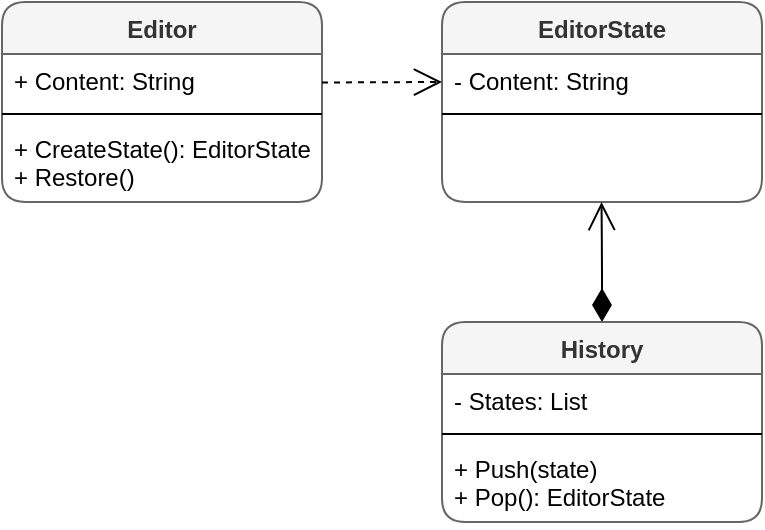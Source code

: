 <mxfile version="14.3.1" type="device"><diagram id="WgX2kmPK79lMbjmh8McS" name="Page-1"><mxGraphModel dx="920" dy="534" grid="1" gridSize="10" guides="1" tooltips="1" connect="1" arrows="1" fold="1" page="1" pageScale="1" pageWidth="850" pageHeight="1100" math="0" shadow="0"><root><mxCell id="0"/><mxCell id="1" parent="0"/><mxCell id="z6YfPABv-jDjb-sj1erd-5" value="Editor" style="swimlane;fontStyle=1;align=center;verticalAlign=top;childLayout=stackLayout;horizontal=1;startSize=26;horizontalStack=0;resizeParent=1;resizeParentMax=0;resizeLast=0;collapsible=1;marginBottom=0;resizeHeight=1;rounded=1;shadow=0;sketch=0;noLabel=0;portConstraintRotation=0;expand=1;resizable=1;treeFolding=0;pointerEvents=1;deletable=1;autosize=0;container=0;swimlaneFillColor=none;fillColor=#f5f5f5;strokeColor=#666666;fontColor=#333333;" vertex="1" parent="1"><mxGeometry x="40" y="40" width="160" height="100" as="geometry"><mxRectangle x="40" y="40" width="70" height="26" as="alternateBounds"/></mxGeometry></mxCell><mxCell id="z6YfPABv-jDjb-sj1erd-6" value="+ Content: String" style="text;strokeColor=none;fillColor=none;align=left;verticalAlign=top;spacingLeft=4;spacingRight=4;overflow=hidden;rotatable=0;points=[[0,0.5],[1,0.5]];portConstraint=eastwest;" vertex="1" parent="z6YfPABv-jDjb-sj1erd-5"><mxGeometry y="26" width="160" height="26" as="geometry"/></mxCell><mxCell id="z6YfPABv-jDjb-sj1erd-7" value="" style="line;strokeWidth=1;fillColor=none;align=left;verticalAlign=middle;spacingTop=-1;spacingLeft=3;spacingRight=3;rotatable=0;labelPosition=right;points=[];portConstraint=eastwest;" vertex="1" parent="z6YfPABv-jDjb-sj1erd-5"><mxGeometry y="52" width="160" height="8" as="geometry"/></mxCell><mxCell id="z6YfPABv-jDjb-sj1erd-8" value="+ CreateState(): EditorState&#10;+ Restore()" style="text;strokeColor=none;fillColor=none;align=left;verticalAlign=top;spacingLeft=4;spacingRight=4;overflow=hidden;rotatable=0;points=[[0,0.5],[1,0.5]];portConstraint=eastwest;" vertex="1" parent="z6YfPABv-jDjb-sj1erd-5"><mxGeometry y="60" width="160" height="40" as="geometry"/></mxCell><mxCell id="z6YfPABv-jDjb-sj1erd-17" value="EditorState" style="swimlane;fontStyle=1;align=center;verticalAlign=top;childLayout=stackLayout;horizontal=1;startSize=26;horizontalStack=0;resizeParent=1;resizeParentMax=0;resizeLast=0;collapsible=1;marginBottom=0;resizeHeight=1;sketch=0;shadow=0;rounded=1;glass=0;swimlaneLine=1;fillColor=#f5f5f5;strokeColor=#666666;fontColor=#333333;" vertex="1" parent="1"><mxGeometry x="260" y="40" width="160" height="100" as="geometry"><mxRectangle x="40" y="40" width="70" height="26" as="alternateBounds"/></mxGeometry></mxCell><mxCell id="z6YfPABv-jDjb-sj1erd-18" value="- Content: String" style="text;strokeColor=none;fillColor=none;align=left;verticalAlign=top;spacingLeft=4;spacingRight=4;overflow=hidden;rotatable=0;points=[[0,0.5],[1,0.5]];portConstraint=eastwest;" vertex="1" parent="z6YfPABv-jDjb-sj1erd-17"><mxGeometry y="26" width="160" height="26" as="geometry"/></mxCell><mxCell id="z6YfPABv-jDjb-sj1erd-19" value="" style="line;strokeWidth=1;fillColor=none;align=left;verticalAlign=middle;spacingTop=-1;spacingLeft=3;spacingRight=3;rotatable=0;labelPosition=right;points=[];portConstraint=eastwest;" vertex="1" parent="z6YfPABv-jDjb-sj1erd-17"><mxGeometry y="52" width="160" height="8" as="geometry"/></mxCell><mxCell id="z6YfPABv-jDjb-sj1erd-20" value=" " style="text;strokeColor=none;fillColor=none;align=left;verticalAlign=top;spacingLeft=4;spacingRight=4;overflow=hidden;rotatable=0;points=[[0,0.5],[1,0.5]];portConstraint=eastwest;" vertex="1" parent="z6YfPABv-jDjb-sj1erd-17"><mxGeometry y="60" width="160" height="40" as="geometry"/></mxCell><mxCell id="z6YfPABv-jDjb-sj1erd-21" value="History" style="swimlane;fontStyle=1;align=center;verticalAlign=top;childLayout=stackLayout;horizontal=1;startSize=26;horizontalStack=0;resizeParent=1;resizeParentMax=0;resizeLast=0;collapsible=1;marginBottom=0;resizeHeight=1;sketch=0;shadow=0;rounded=1;fillColor=#f5f5f5;strokeColor=#666666;fontColor=#333333;" vertex="1" parent="1"><mxGeometry x="260" y="200" width="160" height="100" as="geometry"><mxRectangle x="40" y="40" width="70" height="26" as="alternateBounds"/></mxGeometry></mxCell><mxCell id="z6YfPABv-jDjb-sj1erd-22" value="- States: List" style="text;strokeColor=none;fillColor=none;align=left;verticalAlign=top;spacingLeft=4;spacingRight=4;overflow=hidden;rotatable=0;points=[[0,0.5],[1,0.5]];portConstraint=eastwest;" vertex="1" parent="z6YfPABv-jDjb-sj1erd-21"><mxGeometry y="26" width="160" height="26" as="geometry"/></mxCell><mxCell id="z6YfPABv-jDjb-sj1erd-23" value="" style="line;strokeWidth=1;fillColor=none;align=left;verticalAlign=middle;spacingTop=-1;spacingLeft=3;spacingRight=3;rotatable=0;labelPosition=right;points=[];portConstraint=eastwest;" vertex="1" parent="z6YfPABv-jDjb-sj1erd-21"><mxGeometry y="52" width="160" height="8" as="geometry"/></mxCell><mxCell id="z6YfPABv-jDjb-sj1erd-24" value="+ Push(state)&#10;+ Pop(): EditorState" style="text;strokeColor=none;fillColor=none;align=left;verticalAlign=top;spacingLeft=4;spacingRight=4;overflow=hidden;rotatable=0;points=[[0,0.5],[1,0.5]];portConstraint=eastwest;" vertex="1" parent="z6YfPABv-jDjb-sj1erd-21"><mxGeometry y="60" width="160" height="40" as="geometry"/></mxCell><mxCell id="z6YfPABv-jDjb-sj1erd-25" value="" style="endArrow=open;html=1;endSize=12;startArrow=diamondThin;startSize=14;startFill=1;edgeStyle=orthogonalEdgeStyle;align=left;verticalAlign=bottom;exitX=0.5;exitY=0;exitDx=0;exitDy=0;" edge="1" parent="1" source="z6YfPABv-jDjb-sj1erd-21"><mxGeometry x="-1" y="3" relative="1" as="geometry"><mxPoint x="339.76" y="190" as="sourcePoint"/><mxPoint x="339.76" y="140" as="targetPoint"/></mxGeometry></mxCell><mxCell id="z6YfPABv-jDjb-sj1erd-26" value="" style="endArrow=open;endSize=12;dashed=1;html=1;" edge="1" parent="1"><mxGeometry width="160" relative="1" as="geometry"><mxPoint x="200" y="80.24" as="sourcePoint"/><mxPoint x="260" y="80" as="targetPoint"/></mxGeometry></mxCell></root></mxGraphModel></diagram></mxfile>